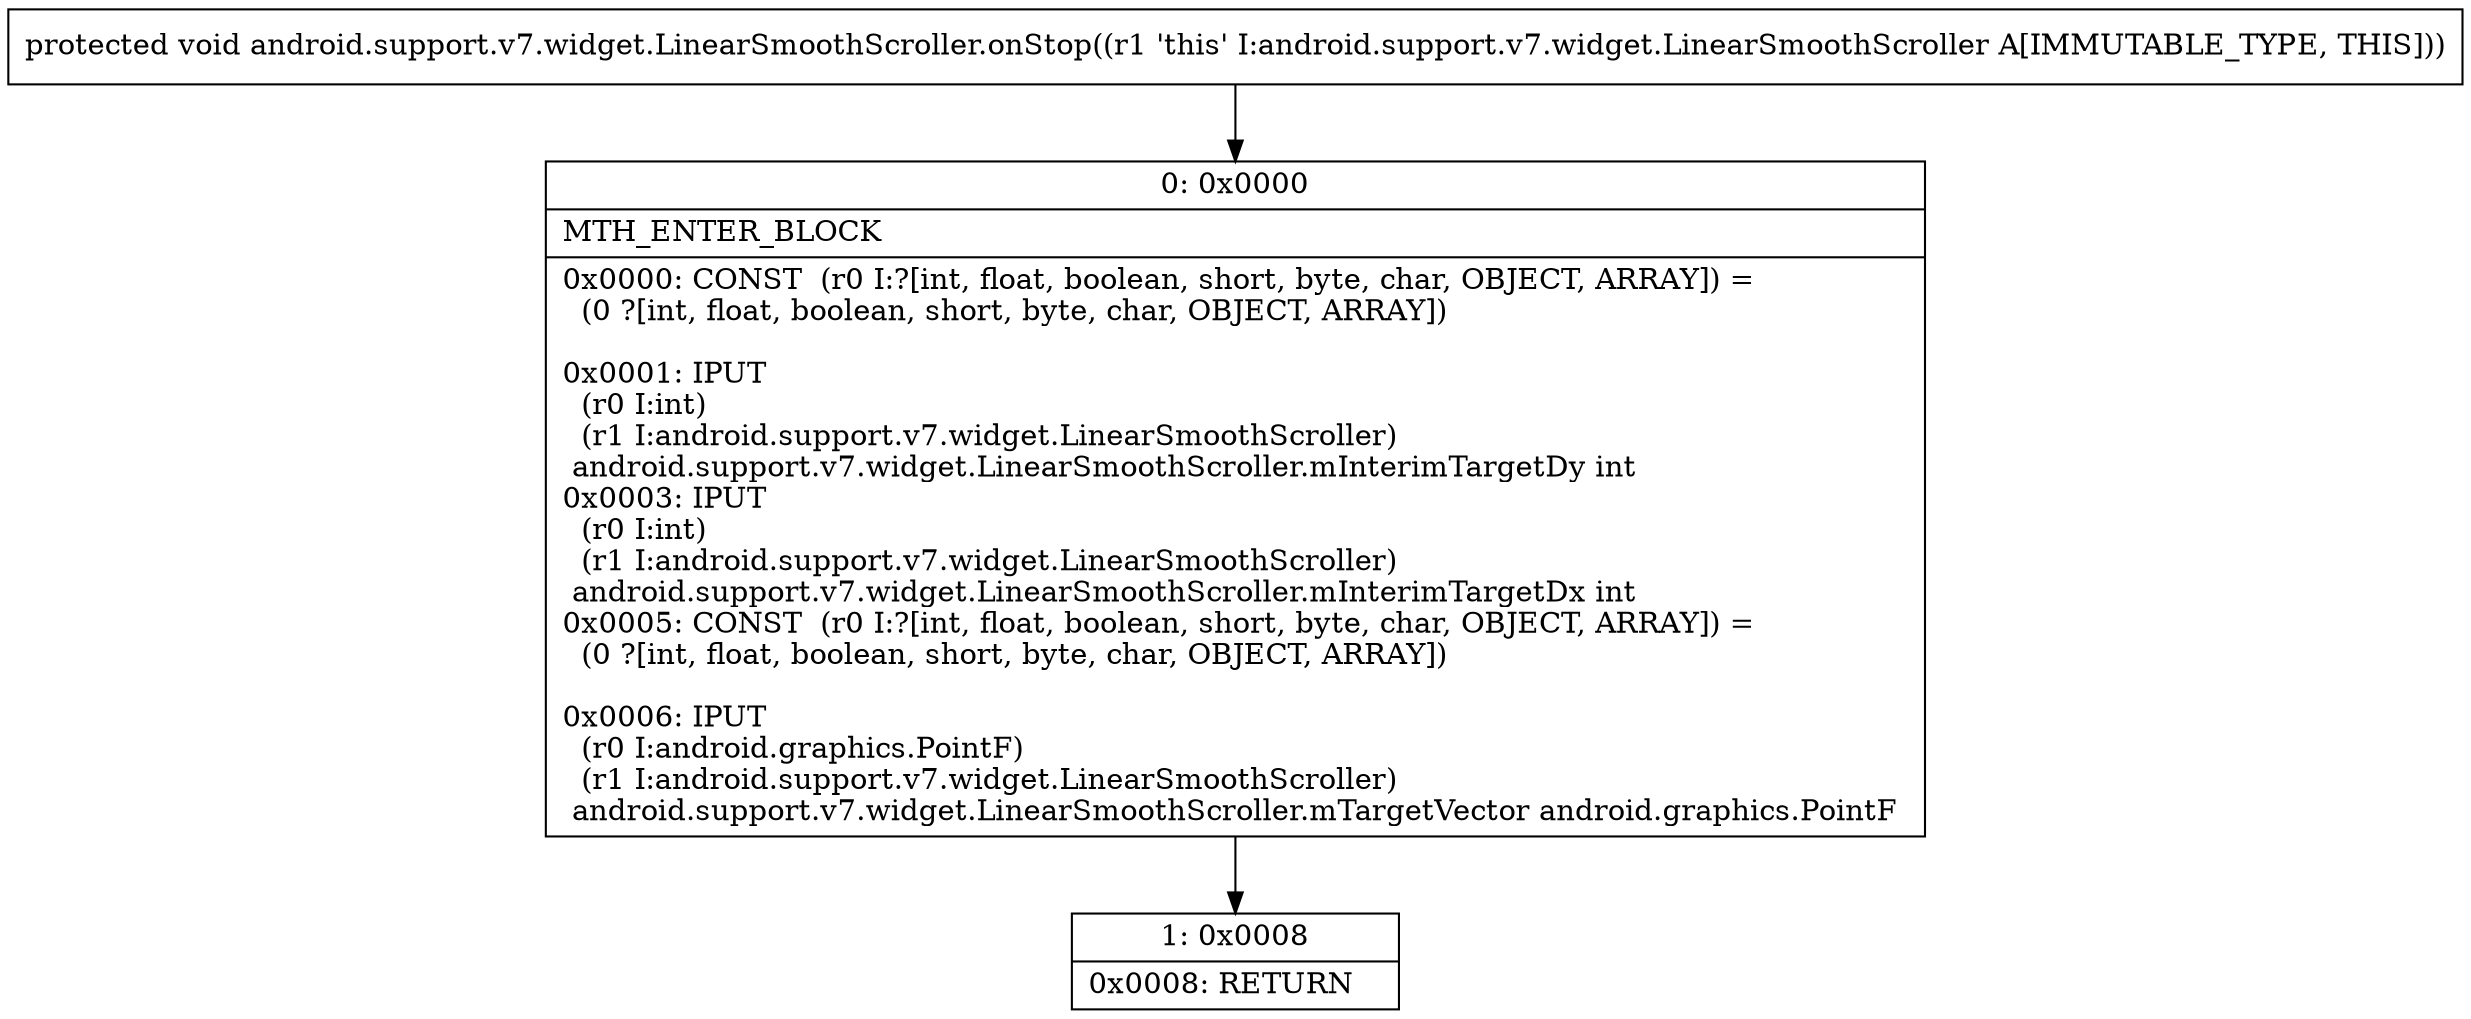 digraph "CFG forandroid.support.v7.widget.LinearSmoothScroller.onStop()V" {
Node_0 [shape=record,label="{0\:\ 0x0000|MTH_ENTER_BLOCK\l|0x0000: CONST  (r0 I:?[int, float, boolean, short, byte, char, OBJECT, ARRAY]) = \l  (0 ?[int, float, boolean, short, byte, char, OBJECT, ARRAY])\l \l0x0001: IPUT  \l  (r0 I:int)\l  (r1 I:android.support.v7.widget.LinearSmoothScroller)\l android.support.v7.widget.LinearSmoothScroller.mInterimTargetDy int \l0x0003: IPUT  \l  (r0 I:int)\l  (r1 I:android.support.v7.widget.LinearSmoothScroller)\l android.support.v7.widget.LinearSmoothScroller.mInterimTargetDx int \l0x0005: CONST  (r0 I:?[int, float, boolean, short, byte, char, OBJECT, ARRAY]) = \l  (0 ?[int, float, boolean, short, byte, char, OBJECT, ARRAY])\l \l0x0006: IPUT  \l  (r0 I:android.graphics.PointF)\l  (r1 I:android.support.v7.widget.LinearSmoothScroller)\l android.support.v7.widget.LinearSmoothScroller.mTargetVector android.graphics.PointF \l}"];
Node_1 [shape=record,label="{1\:\ 0x0008|0x0008: RETURN   \l}"];
MethodNode[shape=record,label="{protected void android.support.v7.widget.LinearSmoothScroller.onStop((r1 'this' I:android.support.v7.widget.LinearSmoothScroller A[IMMUTABLE_TYPE, THIS])) }"];
MethodNode -> Node_0;
Node_0 -> Node_1;
}

